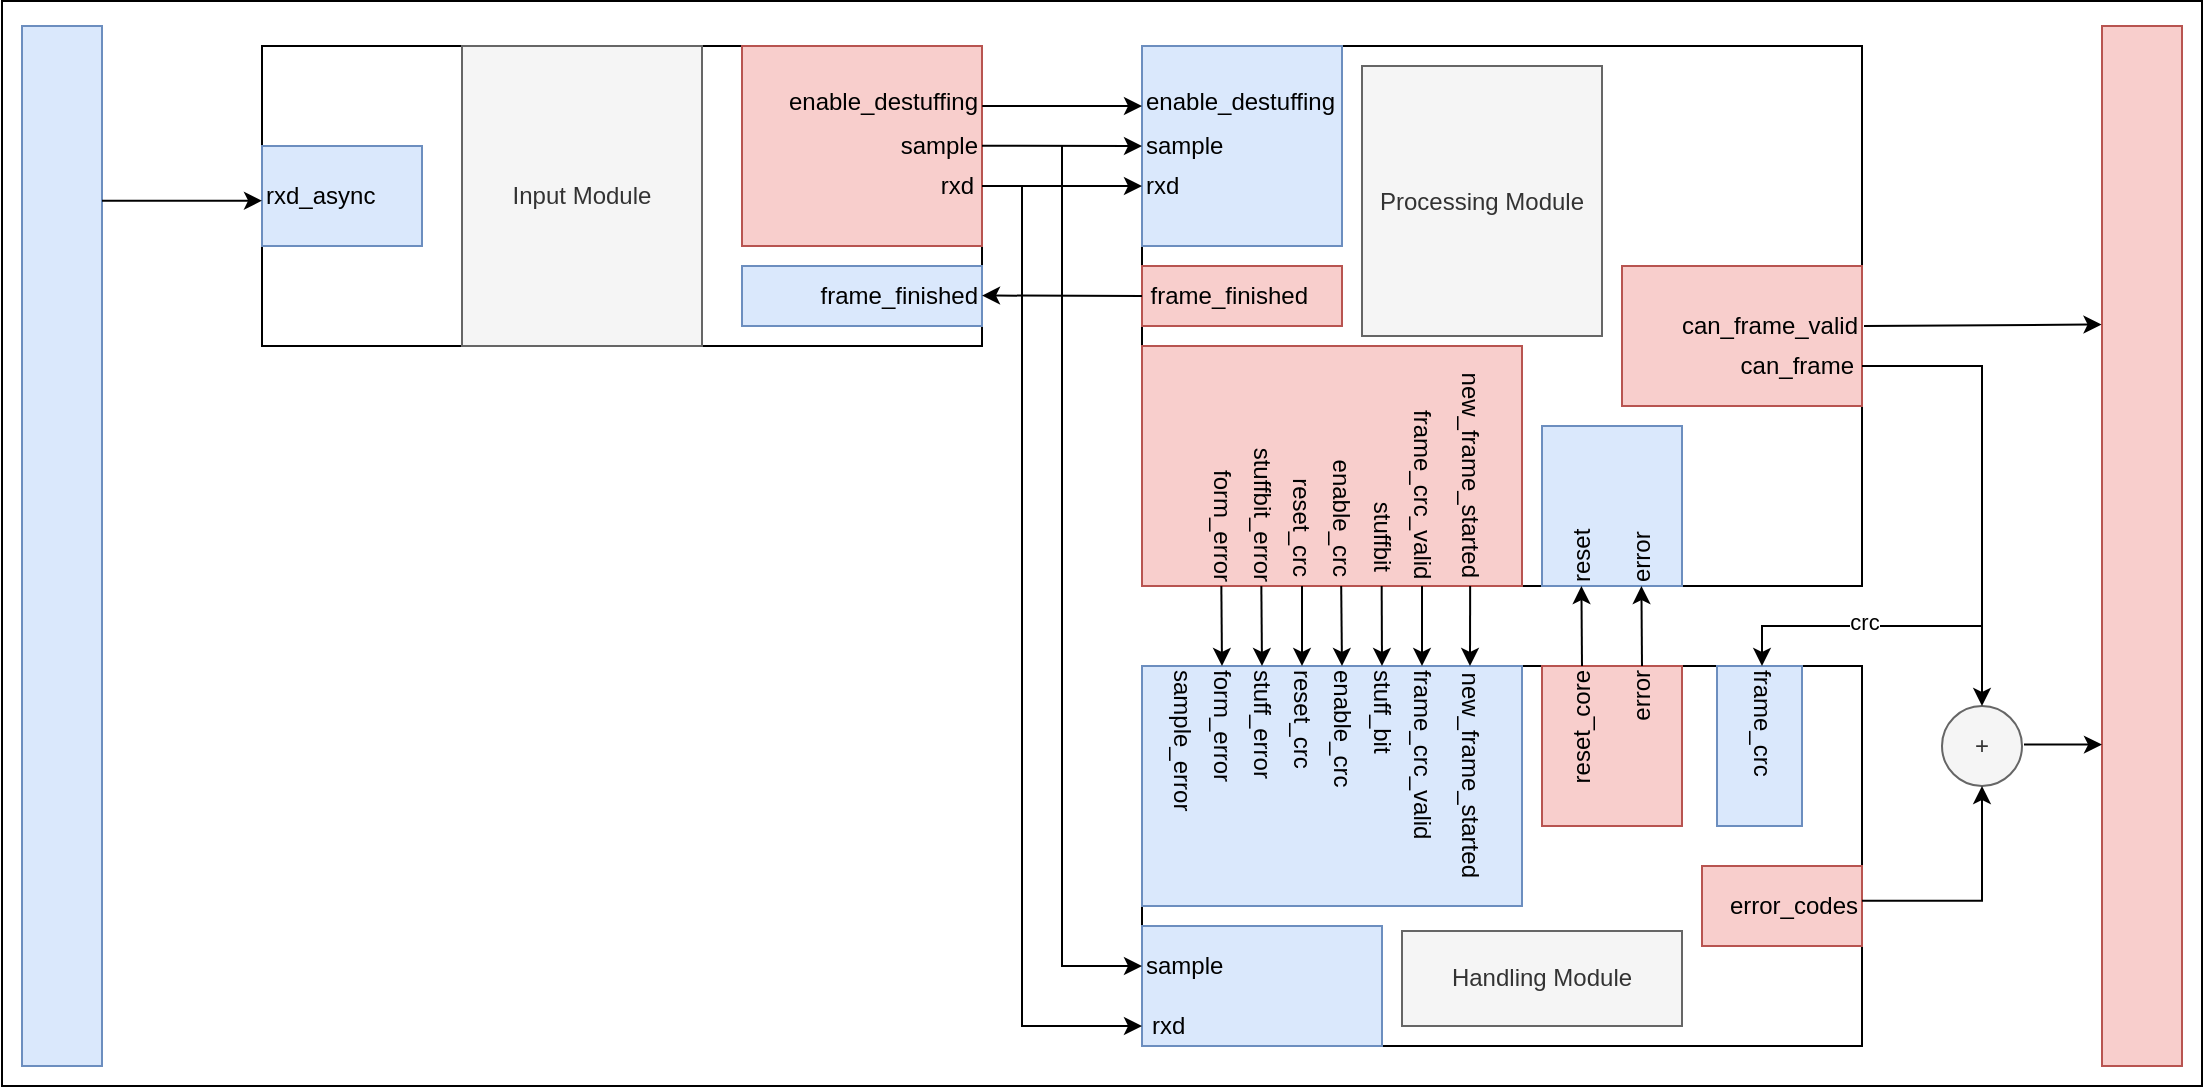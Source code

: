 <mxfile version="24.7.17">
  <diagram name="Seite-1" id="LUTr41OnP3hK2mQ3qZlB">
    <mxGraphModel dx="1195" dy="733" grid="1" gridSize="10" guides="1" tooltips="1" connect="1" arrows="1" fold="1" page="1" pageScale="1" pageWidth="827" pageHeight="1169" math="0" shadow="0">
      <root>
        <mxCell id="0" />
        <mxCell id="1" parent="0" />
        <mxCell id="OaMGyYvNy3UWJGjDZcQR-107" value="" style="rounded=0;whiteSpace=wrap;html=1;" vertex="1" parent="1">
          <mxGeometry x="110" y="187.5" width="1100" height="542.5" as="geometry" />
        </mxCell>
        <mxCell id="OaMGyYvNy3UWJGjDZcQR-19" value="" style="rounded=0;whiteSpace=wrap;html=1;" vertex="1" parent="1">
          <mxGeometry x="680" y="520" width="360" height="190" as="geometry" />
        </mxCell>
        <mxCell id="OaMGyYvNy3UWJGjDZcQR-65" value="" style="rounded=0;whiteSpace=wrap;html=1;fillColor=#dae8fc;strokeColor=#6c8ebf;" vertex="1" parent="1">
          <mxGeometry x="680" y="520" width="190" height="120" as="geometry" />
        </mxCell>
        <mxCell id="OaMGyYvNy3UWJGjDZcQR-15" value="" style="rounded=0;whiteSpace=wrap;html=1;" vertex="1" parent="1">
          <mxGeometry x="680" y="210" width="360" height="270" as="geometry" />
        </mxCell>
        <mxCell id="OaMGyYvNy3UWJGjDZcQR-51" value="" style="rounded=0;whiteSpace=wrap;html=1;fillColor=#dae8fc;strokeColor=#6c8ebf;" vertex="1" parent="1">
          <mxGeometry x="680" y="210" width="100" height="100" as="geometry" />
        </mxCell>
        <mxCell id="05BCGsYqmBWEbDrXtsvU-86" value="" style="rounded=0;whiteSpace=wrap;html=1;" parent="1" vertex="1">
          <mxGeometry x="240" y="210" width="360" height="150" as="geometry" />
        </mxCell>
        <mxCell id="05BCGsYqmBWEbDrXtsvU-70" value="" style="rounded=0;whiteSpace=wrap;html=1;fillColor=#f8cecc;strokeColor=#b85450;" parent="1" vertex="1">
          <mxGeometry x="480" y="210" width="120" height="100" as="geometry" />
        </mxCell>
        <mxCell id="05BCGsYqmBWEbDrXtsvU-71" value="" style="rounded=0;whiteSpace=wrap;html=1;fillColor=#dae8fc;strokeColor=#6c8ebf;" parent="1" vertex="1">
          <mxGeometry x="240" y="260" width="80" height="50" as="geometry" />
        </mxCell>
        <mxCell id="05BCGsYqmBWEbDrXtsvU-87" value="rxd_async" style="text;strokeColor=none;align=left;fillColor=none;html=1;verticalAlign=middle;whiteSpace=wrap;rounded=0;" parent="1" vertex="1">
          <mxGeometry x="240" y="270" width="70" height="30" as="geometry" />
        </mxCell>
        <mxCell id="05BCGsYqmBWEbDrXtsvU-90" value="enable_destuffing" style="text;strokeColor=none;align=right;fillColor=none;html=1;verticalAlign=middle;whiteSpace=wrap;rounded=0;" parent="1" vertex="1">
          <mxGeometry x="490" y="225" width="110" height="25" as="geometry" />
        </mxCell>
        <mxCell id="05BCGsYqmBWEbDrXtsvU-91" value="sample" style="text;strokeColor=none;align=right;fillColor=none;html=1;verticalAlign=middle;whiteSpace=wrap;rounded=0;" parent="1" vertex="1">
          <mxGeometry x="545" y="250" width="55" height="20" as="geometry" />
        </mxCell>
        <mxCell id="05BCGsYqmBWEbDrXtsvU-92" value="rxd" style="text;strokeColor=none;align=right;fillColor=none;html=1;verticalAlign=middle;whiteSpace=wrap;rounded=0;" parent="1" vertex="1">
          <mxGeometry x="560" y="270" width="37.5" height="20" as="geometry" />
        </mxCell>
        <mxCell id="05BCGsYqmBWEbDrXtsvU-93" value="Input Module" style="rounded=0;whiteSpace=wrap;html=1;fillColor=#f5f5f5;fontColor=#333333;strokeColor=#666666;" parent="1" vertex="1">
          <mxGeometry x="340" y="210" width="120" height="150" as="geometry" />
        </mxCell>
        <mxCell id="OaMGyYvNy3UWJGjDZcQR-4" value="sample" style="text;strokeColor=none;align=left;fillColor=none;html=1;verticalAlign=middle;whiteSpace=wrap;rounded=0;rotation=0;" vertex="1" parent="1">
          <mxGeometry x="680" y="250" width="60" height="20" as="geometry" />
        </mxCell>
        <mxCell id="OaMGyYvNy3UWJGjDZcQR-6" value="Processing Module" style="rounded=0;whiteSpace=wrap;html=1;fillColor=#f5f5f5;fontColor=#333333;strokeColor=#666666;" vertex="1" parent="1">
          <mxGeometry x="790" y="220" width="120" height="135" as="geometry" />
        </mxCell>
        <mxCell id="OaMGyYvNy3UWJGjDZcQR-7" value="" style="rounded=0;whiteSpace=wrap;html=1;fillColor=#f8cecc;strokeColor=#b85450;" vertex="1" parent="1">
          <mxGeometry x="920" y="320" width="120" height="70" as="geometry" />
        </mxCell>
        <mxCell id="OaMGyYvNy3UWJGjDZcQR-12" value="can_frame" style="text;strokeColor=none;align=right;fillColor=none;html=1;verticalAlign=middle;whiteSpace=wrap;rounded=0;" vertex="1" parent="1">
          <mxGeometry x="922.5" y="360" width="115" height="20" as="geometry" />
        </mxCell>
        <mxCell id="OaMGyYvNy3UWJGjDZcQR-13" value="can_frame_valid" style="text;strokeColor=none;align=right;fillColor=none;html=1;verticalAlign=middle;whiteSpace=wrap;rounded=0;" vertex="1" parent="1">
          <mxGeometry x="925" y="340" width="115" height="20" as="geometry" />
        </mxCell>
        <mxCell id="OaMGyYvNy3UWJGjDZcQR-20" value="" style="rounded=0;whiteSpace=wrap;html=1;fillColor=#dae8fc;strokeColor=#6c8ebf;" vertex="1" parent="1">
          <mxGeometry x="680" y="650" width="120" height="60" as="geometry" />
        </mxCell>
        <mxCell id="OaMGyYvNy3UWJGjDZcQR-21" value="rxd" style="text;strokeColor=none;align=left;fillColor=none;html=1;verticalAlign=middle;whiteSpace=wrap;rounded=0;" vertex="1" parent="1">
          <mxGeometry x="682.5" y="690" width="40" height="20" as="geometry" />
        </mxCell>
        <mxCell id="OaMGyYvNy3UWJGjDZcQR-25" value="Handling Module" style="rounded=0;whiteSpace=wrap;html=1;fillColor=#f5f5f5;fontColor=#333333;strokeColor=#666666;" vertex="1" parent="1">
          <mxGeometry x="810" y="652.5" width="140" height="47.5" as="geometry" />
        </mxCell>
        <mxCell id="OaMGyYvNy3UWJGjDZcQR-26" value="" style="rounded=0;whiteSpace=wrap;html=1;fillColor=#f8cecc;strokeColor=#b85450;" vertex="1" parent="1">
          <mxGeometry x="960" y="620" width="80" height="40" as="geometry" />
        </mxCell>
        <mxCell id="OaMGyYvNy3UWJGjDZcQR-27" value="error_codes" style="text;strokeColor=none;align=right;fillColor=none;html=1;verticalAlign=middle;whiteSpace=wrap;rounded=0;" vertex="1" parent="1">
          <mxGeometry x="960" y="630" width="80" height="20" as="geometry" />
        </mxCell>
        <mxCell id="OaMGyYvNy3UWJGjDZcQR-36" value="sample" style="text;strokeColor=none;align=left;fillColor=none;html=1;verticalAlign=middle;whiteSpace=wrap;rounded=0;" vertex="1" parent="1">
          <mxGeometry x="680" y="660" width="40" height="20" as="geometry" />
        </mxCell>
        <mxCell id="OaMGyYvNy3UWJGjDZcQR-38" value="stuff_error" style="text;strokeColor=none;align=left;fillColor=none;html=1;verticalAlign=middle;whiteSpace=wrap;rounded=0;rotation=90;" vertex="1" parent="1">
          <mxGeometry x="700" y="550" width="80" height="20" as="geometry" />
        </mxCell>
        <mxCell id="OaMGyYvNy3UWJGjDZcQR-39" value="form_error" style="text;strokeColor=none;align=left;fillColor=none;html=1;verticalAlign=middle;whiteSpace=wrap;rounded=0;rotation=90;" vertex="1" parent="1">
          <mxGeometry x="680" y="550" width="80" height="20" as="geometry" />
        </mxCell>
        <mxCell id="OaMGyYvNy3UWJGjDZcQR-40" value="sample_error" style="text;strokeColor=none;align=left;fillColor=none;html=1;verticalAlign=middle;whiteSpace=wrap;rounded=0;rotation=90;" vertex="1" parent="1">
          <mxGeometry x="660" y="550" width="80" height="20" as="geometry" />
        </mxCell>
        <mxCell id="OaMGyYvNy3UWJGjDZcQR-42" value="reset_crc" style="text;strokeColor=none;align=left;fillColor=none;html=1;verticalAlign=middle;whiteSpace=wrap;rounded=0;rotation=90;" vertex="1" parent="1">
          <mxGeometry x="720" y="550" width="80" height="20" as="geometry" />
        </mxCell>
        <mxCell id="OaMGyYvNy3UWJGjDZcQR-43" value="enable_crc" style="text;strokeColor=none;align=left;fillColor=none;html=1;verticalAlign=middle;whiteSpace=wrap;rounded=0;rotation=90;" vertex="1" parent="1">
          <mxGeometry x="740" y="550" width="80" height="20" as="geometry" />
        </mxCell>
        <mxCell id="OaMGyYvNy3UWJGjDZcQR-44" value="frame_crc_valid" style="text;strokeColor=none;align=left;fillColor=none;html=1;verticalAlign=middle;whiteSpace=wrap;rounded=0;rotation=90;" vertex="1" parent="1">
          <mxGeometry x="780" y="550" width="80" height="20" as="geometry" />
        </mxCell>
        <mxCell id="OaMGyYvNy3UWJGjDZcQR-46" value="stuff_bit" style="text;strokeColor=none;align=left;fillColor=none;html=1;verticalAlign=middle;whiteSpace=wrap;rounded=0;rotation=90;" vertex="1" parent="1">
          <mxGeometry x="760" y="550" width="80" height="20" as="geometry" />
        </mxCell>
        <mxCell id="OaMGyYvNy3UWJGjDZcQR-52" value="enable_destuffing" style="text;strokeColor=none;align=left;fillColor=none;html=1;verticalAlign=middle;whiteSpace=wrap;rounded=0;rotation=0;" vertex="1" parent="1">
          <mxGeometry x="680" y="227.5" width="100" height="20" as="geometry" />
        </mxCell>
        <mxCell id="OaMGyYvNy3UWJGjDZcQR-54" value="rxd" style="text;strokeColor=none;align=left;fillColor=none;html=1;verticalAlign=middle;whiteSpace=wrap;rounded=0;rotation=0;" vertex="1" parent="1">
          <mxGeometry x="680" y="270" width="40" height="20" as="geometry" />
        </mxCell>
        <mxCell id="OaMGyYvNy3UWJGjDZcQR-58" value="" style="rounded=0;whiteSpace=wrap;html=1;fillColor=#f8cecc;strokeColor=#b85450;" vertex="1" parent="1">
          <mxGeometry x="680" y="320" width="100" height="30" as="geometry" />
        </mxCell>
        <mxCell id="OaMGyYvNy3UWJGjDZcQR-59" value="" style="rounded=0;whiteSpace=wrap;html=1;fillColor=#dae8fc;strokeColor=#6c8ebf;" vertex="1" parent="1">
          <mxGeometry x="480" y="320" width="120" height="30" as="geometry" />
        </mxCell>
        <mxCell id="OaMGyYvNy3UWJGjDZcQR-60" value="frame_finished" style="text;strokeColor=none;align=right;fillColor=none;html=1;verticalAlign=middle;whiteSpace=wrap;rounded=0;" vertex="1" parent="1">
          <mxGeometry x="510" y="320" width="90" height="30" as="geometry" />
        </mxCell>
        <mxCell id="OaMGyYvNy3UWJGjDZcQR-61" value="frame_finished" style="text;strokeColor=none;align=right;fillColor=none;html=1;verticalAlign=middle;whiteSpace=wrap;rounded=0;" vertex="1" parent="1">
          <mxGeometry x="675" y="325" width="90" height="20" as="geometry" />
        </mxCell>
        <mxCell id="OaMGyYvNy3UWJGjDZcQR-62" value="" style="endArrow=classic;html=1;rounded=0;" edge="1" parent="1">
          <mxGeometry width="50" height="50" relative="1" as="geometry">
            <mxPoint x="680" y="335" as="sourcePoint" />
            <mxPoint x="600" y="334.76" as="targetPoint" />
          </mxGeometry>
        </mxCell>
        <mxCell id="OaMGyYvNy3UWJGjDZcQR-64" value="" style="rounded=0;whiteSpace=wrap;html=1;fillColor=#f8cecc;strokeColor=#b85450;" vertex="1" parent="1">
          <mxGeometry x="680" y="360" width="190" height="120" as="geometry" />
        </mxCell>
        <mxCell id="OaMGyYvNy3UWJGjDZcQR-66" value="form_error" style="text;strokeColor=none;align=right;fillColor=none;html=1;verticalAlign=middle;whiteSpace=wrap;rounded=0;rotation=90;" vertex="1" parent="1">
          <mxGeometry x="680" y="430" width="80" height="20" as="geometry" />
        </mxCell>
        <mxCell id="OaMGyYvNy3UWJGjDZcQR-67" value="" style="endArrow=classic;html=1;rounded=0;" edge="1" parent="1">
          <mxGeometry width="50" height="50" relative="1" as="geometry">
            <mxPoint x="719.67" y="480" as="sourcePoint" />
            <mxPoint x="720" y="520" as="targetPoint" />
          </mxGeometry>
        </mxCell>
        <mxCell id="OaMGyYvNy3UWJGjDZcQR-8" value="stuffbit_error" style="text;strokeColor=none;align=right;fillColor=none;html=1;verticalAlign=middle;whiteSpace=wrap;rounded=0;rotation=90;" vertex="1" parent="1">
          <mxGeometry x="700" y="430" width="80" height="20" as="geometry" />
        </mxCell>
        <mxCell id="OaMGyYvNy3UWJGjDZcQR-68" value="" style="endArrow=classic;html=1;rounded=0;" edge="1" parent="1">
          <mxGeometry width="50" height="50" relative="1" as="geometry">
            <mxPoint x="739.67" y="480" as="sourcePoint" />
            <mxPoint x="740" y="520" as="targetPoint" />
          </mxGeometry>
        </mxCell>
        <mxCell id="OaMGyYvNy3UWJGjDZcQR-18" value="reset_crc" style="text;strokeColor=none;align=right;fillColor=none;html=1;verticalAlign=middle;whiteSpace=wrap;rounded=0;rotation=90;" vertex="1" parent="1">
          <mxGeometry x="702.5" y="410" width="115" height="20" as="geometry" />
        </mxCell>
        <mxCell id="OaMGyYvNy3UWJGjDZcQR-69" value="" style="endArrow=classic;html=1;rounded=0;" edge="1" parent="1">
          <mxGeometry width="50" height="50" relative="1" as="geometry">
            <mxPoint x="760" y="480" as="sourcePoint" />
            <mxPoint x="760" y="520" as="targetPoint" />
          </mxGeometry>
        </mxCell>
        <mxCell id="OaMGyYvNy3UWJGjDZcQR-16" value="enable_crc" style="text;strokeColor=none;align=right;fillColor=none;html=1;verticalAlign=middle;whiteSpace=wrap;rounded=0;rotation=90;" vertex="1" parent="1">
          <mxGeometry x="722.5" y="410" width="115" height="20" as="geometry" />
        </mxCell>
        <mxCell id="OaMGyYvNy3UWJGjDZcQR-70" value="" style="endArrow=classic;html=1;rounded=0;" edge="1" parent="1">
          <mxGeometry width="50" height="50" relative="1" as="geometry">
            <mxPoint x="779.6" y="480" as="sourcePoint" />
            <mxPoint x="780" y="520" as="targetPoint" />
          </mxGeometry>
        </mxCell>
        <mxCell id="OaMGyYvNy3UWJGjDZcQR-71" value="+" style="ellipse;whiteSpace=wrap;html=1;aspect=fixed;fillColor=#f5f5f5;fontColor=#333333;strokeColor=#666666;" vertex="1" parent="1">
          <mxGeometry x="1080" y="540" width="40" height="40" as="geometry" />
        </mxCell>
        <mxCell id="OaMGyYvNy3UWJGjDZcQR-9" value="stuffbit" style="text;strokeColor=none;align=right;fillColor=none;html=1;verticalAlign=middle;whiteSpace=wrap;rounded=0;rotation=90;" vertex="1" parent="1">
          <mxGeometry x="775" y="440" width="50" height="20" as="geometry" />
        </mxCell>
        <mxCell id="OaMGyYvNy3UWJGjDZcQR-72" value="" style="endArrow=classic;html=1;rounded=0;" edge="1" parent="1">
          <mxGeometry width="50" height="50" relative="1" as="geometry">
            <mxPoint x="799.83" y="480" as="sourcePoint" />
            <mxPoint x="800" y="520" as="targetPoint" />
          </mxGeometry>
        </mxCell>
        <mxCell id="OaMGyYvNy3UWJGjDZcQR-74" value="" style="rounded=0;whiteSpace=wrap;html=1;fillColor=#f8cecc;strokeColor=#b85450;" vertex="1" parent="1">
          <mxGeometry x="880" y="520" width="70" height="80" as="geometry" />
        </mxCell>
        <mxCell id="OaMGyYvNy3UWJGjDZcQR-47" value="reset_core" style="text;strokeColor=none;align=right;fillColor=none;html=1;verticalAlign=middle;whiteSpace=wrap;rounded=0;rotation=-90;" vertex="1" parent="1">
          <mxGeometry x="860" y="550" width="80" height="20" as="geometry" />
        </mxCell>
        <mxCell id="OaMGyYvNy3UWJGjDZcQR-75" value="" style="rounded=0;whiteSpace=wrap;html=1;fillColor=#dae8fc;strokeColor=#6c8ebf;" vertex="1" parent="1">
          <mxGeometry x="880" y="400" width="70" height="80" as="geometry" />
        </mxCell>
        <mxCell id="OaMGyYvNy3UWJGjDZcQR-14" value="reset" style="text;strokeColor=none;align=left;fillColor=none;html=1;verticalAlign=middle;whiteSpace=wrap;rounded=0;rotation=-90;" vertex="1" parent="1">
          <mxGeometry x="880" y="450" width="40" height="20" as="geometry" />
        </mxCell>
        <mxCell id="OaMGyYvNy3UWJGjDZcQR-76" value="" style="endArrow=classic;html=1;rounded=0;" edge="1" parent="1">
          <mxGeometry width="50" height="50" relative="1" as="geometry">
            <mxPoint x="900" y="520" as="sourcePoint" />
            <mxPoint x="899.71" y="480" as="targetPoint" />
          </mxGeometry>
        </mxCell>
        <mxCell id="OaMGyYvNy3UWJGjDZcQR-77" value="error" style="text;strokeColor=none;align=right;fillColor=none;html=1;verticalAlign=middle;whiteSpace=wrap;rounded=0;rotation=-90;" vertex="1" parent="1">
          <mxGeometry x="890" y="550" width="80" height="20" as="geometry" />
        </mxCell>
        <mxCell id="OaMGyYvNy3UWJGjDZcQR-78" value="" style="endArrow=classic;html=1;rounded=0;" edge="1" parent="1">
          <mxGeometry width="50" height="50" relative="1" as="geometry">
            <mxPoint x="930" y="520" as="sourcePoint" />
            <mxPoint x="929.71" y="480" as="targetPoint" />
          </mxGeometry>
        </mxCell>
        <mxCell id="OaMGyYvNy3UWJGjDZcQR-79" value="error" style="text;strokeColor=none;align=left;fillColor=none;html=1;verticalAlign=middle;whiteSpace=wrap;rounded=0;rotation=-90;" vertex="1" parent="1">
          <mxGeometry x="890" y="430" width="80" height="20" as="geometry" />
        </mxCell>
        <mxCell id="OaMGyYvNy3UWJGjDZcQR-80" value="frame_crc_valid" style="text;strokeColor=none;align=left;fillColor=none;html=1;verticalAlign=middle;whiteSpace=wrap;rounded=0;rotation=90;" vertex="1" parent="1">
          <mxGeometry x="780" y="420" width="80" height="20" as="geometry" />
        </mxCell>
        <mxCell id="OaMGyYvNy3UWJGjDZcQR-81" value="" style="endArrow=classic;html=1;rounded=0;" edge="1" parent="1">
          <mxGeometry width="50" height="50" relative="1" as="geometry">
            <mxPoint x="820" y="480" as="sourcePoint" />
            <mxPoint x="820" y="520" as="targetPoint" />
          </mxGeometry>
        </mxCell>
        <mxCell id="OaMGyYvNy3UWJGjDZcQR-11" value="new_frame_started" style="text;strokeColor=none;align=right;fillColor=none;html=1;verticalAlign=middle;whiteSpace=wrap;rounded=0;rotation=90;" vertex="1" parent="1">
          <mxGeometry x="787" y="410" width="115" height="20" as="geometry" />
        </mxCell>
        <mxCell id="OaMGyYvNy3UWJGjDZcQR-83" value="new_frame_started" style="text;strokeColor=none;align=right;fillColor=none;html=1;verticalAlign=middle;whiteSpace=wrap;rounded=0;rotation=90;" vertex="1" parent="1">
          <mxGeometry x="787" y="560" width="115" height="20" as="geometry" />
        </mxCell>
        <mxCell id="OaMGyYvNy3UWJGjDZcQR-84" value="" style="endArrow=classic;html=1;rounded=0;" edge="1" parent="1">
          <mxGeometry width="50" height="50" relative="1" as="geometry">
            <mxPoint x="844.08" y="480" as="sourcePoint" />
            <mxPoint x="844" y="520" as="targetPoint" />
          </mxGeometry>
        </mxCell>
        <mxCell id="OaMGyYvNy3UWJGjDZcQR-86" value="" style="endArrow=classic;html=1;rounded=0;entryX=0.5;entryY=0;entryDx=0;entryDy=0;" edge="1" parent="1" target="OaMGyYvNy3UWJGjDZcQR-71">
          <mxGeometry width="50" height="50" relative="1" as="geometry">
            <mxPoint x="1040" y="370" as="sourcePoint" />
            <mxPoint x="1100" y="480" as="targetPoint" />
            <Array as="points">
              <mxPoint x="1100" y="370" />
            </Array>
          </mxGeometry>
        </mxCell>
        <mxCell id="OaMGyYvNy3UWJGjDZcQR-87" value="" style="endArrow=classic;html=1;rounded=0;exitX=1;exitY=0.5;exitDx=0;exitDy=0;entryX=0.5;entryY=1;entryDx=0;entryDy=0;" edge="1" parent="1" target="OaMGyYvNy3UWJGjDZcQR-71">
          <mxGeometry width="50" height="50" relative="1" as="geometry">
            <mxPoint x="1040" y="637.32" as="sourcePoint" />
            <mxPoint x="1100" y="570" as="targetPoint" />
            <Array as="points">
              <mxPoint x="1100" y="637.32" />
            </Array>
          </mxGeometry>
        </mxCell>
        <mxCell id="OaMGyYvNy3UWJGjDZcQR-89" value="" style="rounded=0;whiteSpace=wrap;html=1;fillColor=#dae8fc;strokeColor=#6c8ebf;" vertex="1" parent="1">
          <mxGeometry x="967.5" y="520" width="42.5" height="80" as="geometry" />
        </mxCell>
        <mxCell id="OaMGyYvNy3UWJGjDZcQR-45" value="frame_crc" style="text;strokeColor=none;align=left;fillColor=none;html=1;verticalAlign=middle;whiteSpace=wrap;rounded=0;rotation=90;" vertex="1" parent="1">
          <mxGeometry x="950" y="550" width="80" height="20" as="geometry" />
        </mxCell>
        <mxCell id="OaMGyYvNy3UWJGjDZcQR-90" value="" style="endArrow=classic;html=1;rounded=0;entryX=0;entryY=0.5;entryDx=0;entryDy=0;" edge="1" parent="1" target="OaMGyYvNy3UWJGjDZcQR-45">
          <mxGeometry width="50" height="50" relative="1" as="geometry">
            <mxPoint x="1100" y="500" as="sourcePoint" />
            <mxPoint x="970" y="500" as="targetPoint" />
            <Array as="points">
              <mxPoint x="990" y="500" />
            </Array>
          </mxGeometry>
        </mxCell>
        <mxCell id="OaMGyYvNy3UWJGjDZcQR-91" value="crc" style="edgeLabel;html=1;align=center;verticalAlign=middle;resizable=0;points=[];" vertex="1" connectable="0" parent="OaMGyYvNy3UWJGjDZcQR-90">
          <mxGeometry x="-0.083" y="-2" relative="1" as="geometry">
            <mxPoint as="offset" />
          </mxGeometry>
        </mxCell>
        <mxCell id="OaMGyYvNy3UWJGjDZcQR-95" value="" style="endArrow=classic;html=1;rounded=0;exitX=1.001;exitY=0.3;exitDx=0;exitDy=0;exitPerimeter=0;" edge="1" parent="1" source="05BCGsYqmBWEbDrXtsvU-70">
          <mxGeometry width="50" height="50" relative="1" as="geometry">
            <mxPoint x="602.5" y="234.9" as="sourcePoint" />
            <mxPoint x="680" y="240" as="targetPoint" />
          </mxGeometry>
        </mxCell>
        <mxCell id="OaMGyYvNy3UWJGjDZcQR-97" value="" style="endArrow=classic;html=1;rounded=0;exitX=1.001;exitY=0.3;exitDx=0;exitDy=0;exitPerimeter=0;" edge="1" parent="1">
          <mxGeometry width="50" height="50" relative="1" as="geometry">
            <mxPoint x="600" y="259.84" as="sourcePoint" />
            <mxPoint x="680" y="260" as="targetPoint" />
          </mxGeometry>
        </mxCell>
        <mxCell id="OaMGyYvNy3UWJGjDZcQR-98" value="" style="endArrow=classic;html=1;rounded=0;exitX=1.001;exitY=0.3;exitDx=0;exitDy=0;exitPerimeter=0;" edge="1" parent="1">
          <mxGeometry width="50" height="50" relative="1" as="geometry">
            <mxPoint x="600" y="280" as="sourcePoint" />
            <mxPoint x="680" y="280" as="targetPoint" />
          </mxGeometry>
        </mxCell>
        <mxCell id="OaMGyYvNy3UWJGjDZcQR-99" value="" style="endArrow=classic;html=1;rounded=0;" edge="1" parent="1">
          <mxGeometry width="50" height="50" relative="1" as="geometry">
            <mxPoint x="640" y="260" as="sourcePoint" />
            <mxPoint x="680" y="670" as="targetPoint" />
            <Array as="points">
              <mxPoint x="640" y="670" />
            </Array>
          </mxGeometry>
        </mxCell>
        <mxCell id="OaMGyYvNy3UWJGjDZcQR-100" value="" style="endArrow=classic;html=1;rounded=0;" edge="1" parent="1">
          <mxGeometry width="50" height="50" relative="1" as="geometry">
            <mxPoint x="620" y="280" as="sourcePoint" />
            <mxPoint x="680" y="700" as="targetPoint" />
            <Array as="points">
              <mxPoint x="620" y="700" />
            </Array>
          </mxGeometry>
        </mxCell>
        <mxCell id="OaMGyYvNy3UWJGjDZcQR-101" value="" style="rounded=0;whiteSpace=wrap;html=1;fillColor=#dae8fc;strokeColor=#6c8ebf;" vertex="1" parent="1">
          <mxGeometry x="120" y="200" width="40" height="520" as="geometry" />
        </mxCell>
        <mxCell id="OaMGyYvNy3UWJGjDZcQR-102" value="" style="rounded=0;whiteSpace=wrap;html=1;fillColor=#f8cecc;strokeColor=#b85450;" vertex="1" parent="1">
          <mxGeometry x="1160" y="200" width="40" height="520" as="geometry" />
        </mxCell>
        <mxCell id="OaMGyYvNy3UWJGjDZcQR-103" value="" style="endArrow=classic;html=1;rounded=0;" edge="1" parent="1">
          <mxGeometry width="50" height="50" relative="1" as="geometry">
            <mxPoint x="160" y="287.33" as="sourcePoint" />
            <mxPoint x="240" y="287.33" as="targetPoint" />
          </mxGeometry>
        </mxCell>
        <mxCell id="OaMGyYvNy3UWJGjDZcQR-105" value="" style="endArrow=classic;html=1;rounded=0;" edge="1" parent="1">
          <mxGeometry width="50" height="50" relative="1" as="geometry">
            <mxPoint x="1121" y="559.31" as="sourcePoint" />
            <mxPoint x="1160" y="559.31" as="targetPoint" />
          </mxGeometry>
        </mxCell>
        <mxCell id="OaMGyYvNy3UWJGjDZcQR-106" value="" style="endArrow=classic;html=1;rounded=0;entryX=-0.006;entryY=0.287;entryDx=0;entryDy=0;entryPerimeter=0;" edge="1" parent="1" target="OaMGyYvNy3UWJGjDZcQR-102">
          <mxGeometry width="50" height="50" relative="1" as="geometry">
            <mxPoint x="1041" y="350.0" as="sourcePoint" />
            <mxPoint x="1080" y="350.0" as="targetPoint" />
          </mxGeometry>
        </mxCell>
      </root>
    </mxGraphModel>
  </diagram>
</mxfile>
